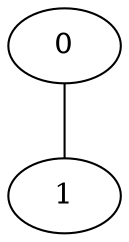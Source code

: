 graph G {

  0 -- 1

  0 [family=0, hold=0.85, pop=10, drugs=100, capital=t]
  1 [family=0, hold=0.85, pop=20]
  
}
